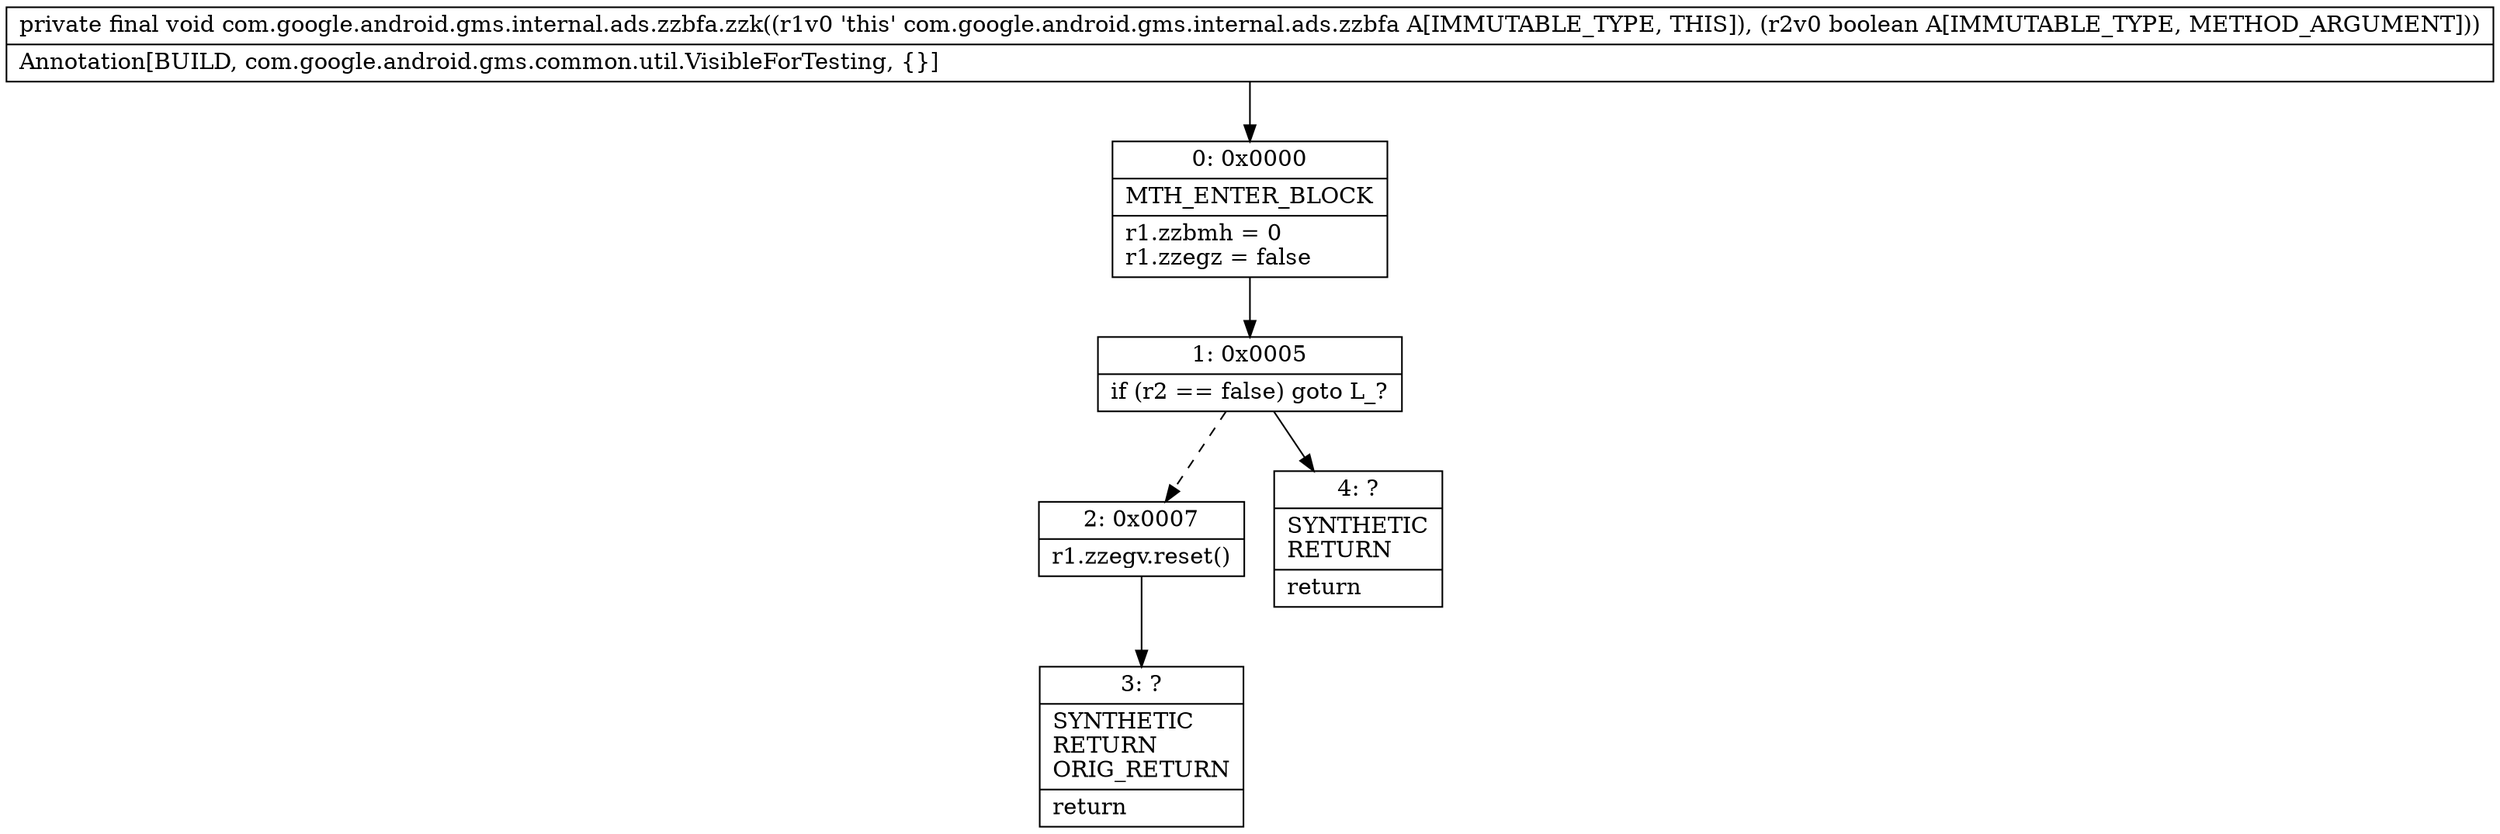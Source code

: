 digraph "CFG forcom.google.android.gms.internal.ads.zzbfa.zzk(Z)V" {
Node_0 [shape=record,label="{0\:\ 0x0000|MTH_ENTER_BLOCK\l|r1.zzbmh = 0\lr1.zzegz = false\l}"];
Node_1 [shape=record,label="{1\:\ 0x0005|if (r2 == false) goto L_?\l}"];
Node_2 [shape=record,label="{2\:\ 0x0007|r1.zzegv.reset()\l}"];
Node_3 [shape=record,label="{3\:\ ?|SYNTHETIC\lRETURN\lORIG_RETURN\l|return\l}"];
Node_4 [shape=record,label="{4\:\ ?|SYNTHETIC\lRETURN\l|return\l}"];
MethodNode[shape=record,label="{private final void com.google.android.gms.internal.ads.zzbfa.zzk((r1v0 'this' com.google.android.gms.internal.ads.zzbfa A[IMMUTABLE_TYPE, THIS]), (r2v0 boolean A[IMMUTABLE_TYPE, METHOD_ARGUMENT]))  | Annotation[BUILD, com.google.android.gms.common.util.VisibleForTesting, \{\}]\l}"];
MethodNode -> Node_0;
Node_0 -> Node_1;
Node_1 -> Node_2[style=dashed];
Node_1 -> Node_4;
Node_2 -> Node_3;
}

